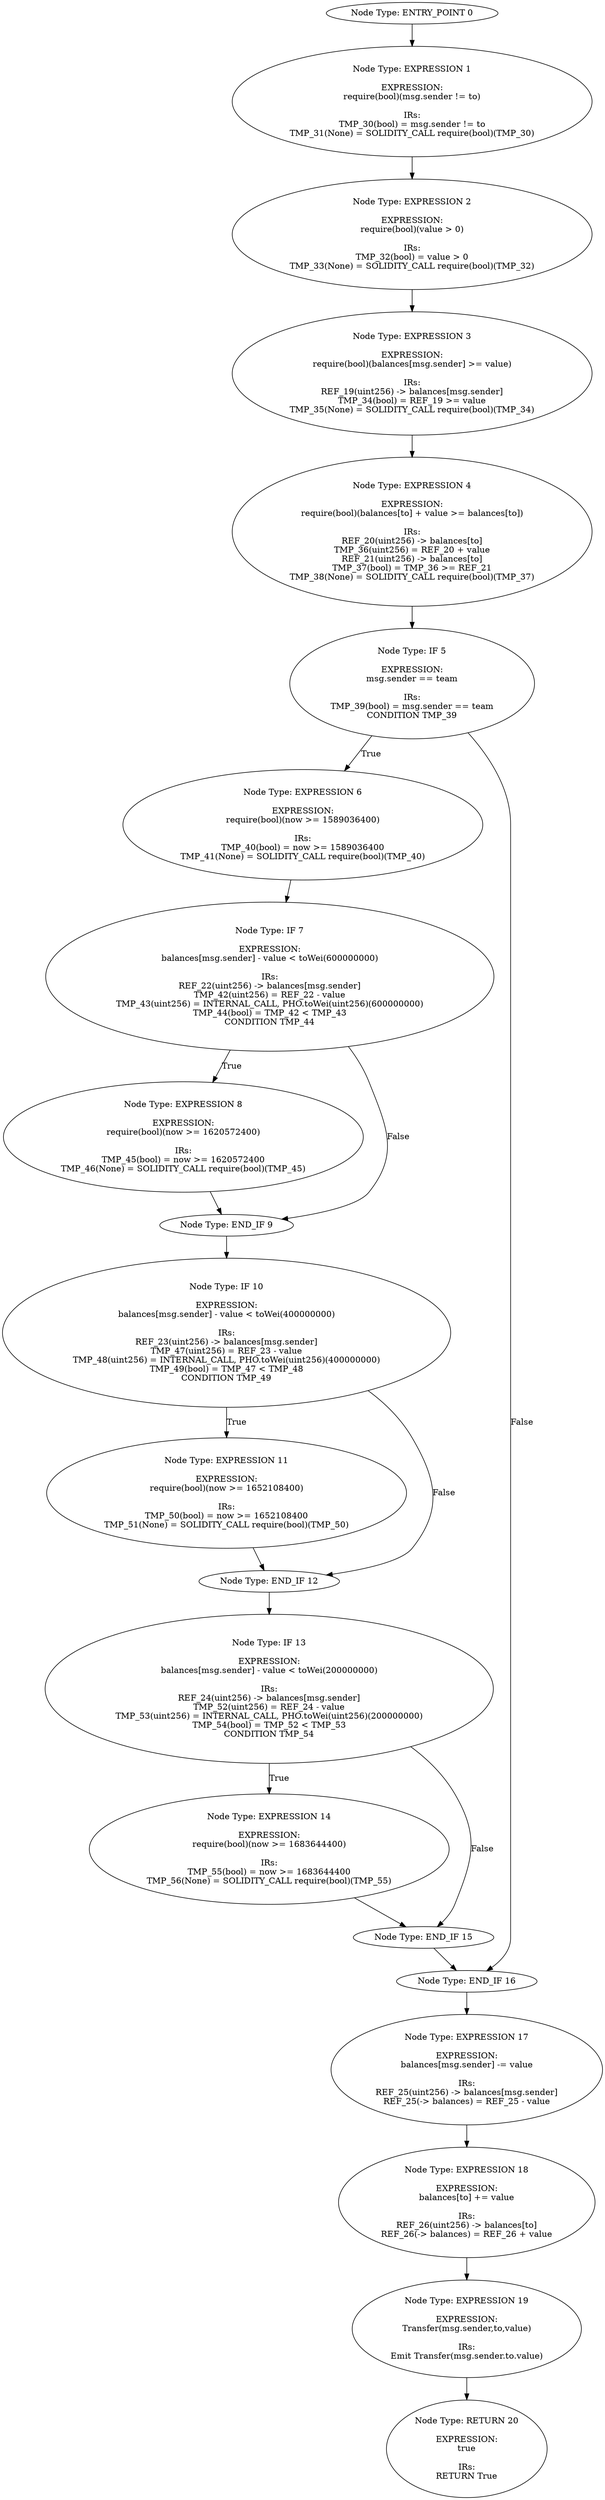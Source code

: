 digraph{
0[label="Node Type: ENTRY_POINT 0
"];
0->1;
1[label="Node Type: EXPRESSION 1

EXPRESSION:
require(bool)(msg.sender != to)

IRs:
TMP_30(bool) = msg.sender != to
TMP_31(None) = SOLIDITY_CALL require(bool)(TMP_30)"];
1->2;
2[label="Node Type: EXPRESSION 2

EXPRESSION:
require(bool)(value > 0)

IRs:
TMP_32(bool) = value > 0
TMP_33(None) = SOLIDITY_CALL require(bool)(TMP_32)"];
2->3;
3[label="Node Type: EXPRESSION 3

EXPRESSION:
require(bool)(balances[msg.sender] >= value)

IRs:
REF_19(uint256) -> balances[msg.sender]
TMP_34(bool) = REF_19 >= value
TMP_35(None) = SOLIDITY_CALL require(bool)(TMP_34)"];
3->4;
4[label="Node Type: EXPRESSION 4

EXPRESSION:
require(bool)(balances[to] + value >= balances[to])

IRs:
REF_20(uint256) -> balances[to]
TMP_36(uint256) = REF_20 + value
REF_21(uint256) -> balances[to]
TMP_37(bool) = TMP_36 >= REF_21
TMP_38(None) = SOLIDITY_CALL require(bool)(TMP_37)"];
4->5;
5[label="Node Type: IF 5

EXPRESSION:
msg.sender == team

IRs:
TMP_39(bool) = msg.sender == team
CONDITION TMP_39"];
5->6[label="True"];
5->16[label="False"];
6[label="Node Type: EXPRESSION 6

EXPRESSION:
require(bool)(now >= 1589036400)

IRs:
TMP_40(bool) = now >= 1589036400
TMP_41(None) = SOLIDITY_CALL require(bool)(TMP_40)"];
6->7;
7[label="Node Type: IF 7

EXPRESSION:
balances[msg.sender] - value < toWei(600000000)

IRs:
REF_22(uint256) -> balances[msg.sender]
TMP_42(uint256) = REF_22 - value
TMP_43(uint256) = INTERNAL_CALL, PHO.toWei(uint256)(600000000)
TMP_44(bool) = TMP_42 < TMP_43
CONDITION TMP_44"];
7->8[label="True"];
7->9[label="False"];
8[label="Node Type: EXPRESSION 8

EXPRESSION:
require(bool)(now >= 1620572400)

IRs:
TMP_45(bool) = now >= 1620572400
TMP_46(None) = SOLIDITY_CALL require(bool)(TMP_45)"];
8->9;
9[label="Node Type: END_IF 9
"];
9->10;
10[label="Node Type: IF 10

EXPRESSION:
balances[msg.sender] - value < toWei(400000000)

IRs:
REF_23(uint256) -> balances[msg.sender]
TMP_47(uint256) = REF_23 - value
TMP_48(uint256) = INTERNAL_CALL, PHO.toWei(uint256)(400000000)
TMP_49(bool) = TMP_47 < TMP_48
CONDITION TMP_49"];
10->11[label="True"];
10->12[label="False"];
11[label="Node Type: EXPRESSION 11

EXPRESSION:
require(bool)(now >= 1652108400)

IRs:
TMP_50(bool) = now >= 1652108400
TMP_51(None) = SOLIDITY_CALL require(bool)(TMP_50)"];
11->12;
12[label="Node Type: END_IF 12
"];
12->13;
13[label="Node Type: IF 13

EXPRESSION:
balances[msg.sender] - value < toWei(200000000)

IRs:
REF_24(uint256) -> balances[msg.sender]
TMP_52(uint256) = REF_24 - value
TMP_53(uint256) = INTERNAL_CALL, PHO.toWei(uint256)(200000000)
TMP_54(bool) = TMP_52 < TMP_53
CONDITION TMP_54"];
13->14[label="True"];
13->15[label="False"];
14[label="Node Type: EXPRESSION 14

EXPRESSION:
require(bool)(now >= 1683644400)

IRs:
TMP_55(bool) = now >= 1683644400
TMP_56(None) = SOLIDITY_CALL require(bool)(TMP_55)"];
14->15;
15[label="Node Type: END_IF 15
"];
15->16;
16[label="Node Type: END_IF 16
"];
16->17;
17[label="Node Type: EXPRESSION 17

EXPRESSION:
balances[msg.sender] -= value

IRs:
REF_25(uint256) -> balances[msg.sender]
REF_25(-> balances) = REF_25 - value"];
17->18;
18[label="Node Type: EXPRESSION 18

EXPRESSION:
balances[to] += value

IRs:
REF_26(uint256) -> balances[to]
REF_26(-> balances) = REF_26 + value"];
18->19;
19[label="Node Type: EXPRESSION 19

EXPRESSION:
Transfer(msg.sender,to,value)

IRs:
Emit Transfer(msg.sender.to.value)"];
19->20;
20[label="Node Type: RETURN 20

EXPRESSION:
true

IRs:
RETURN True"];
}

